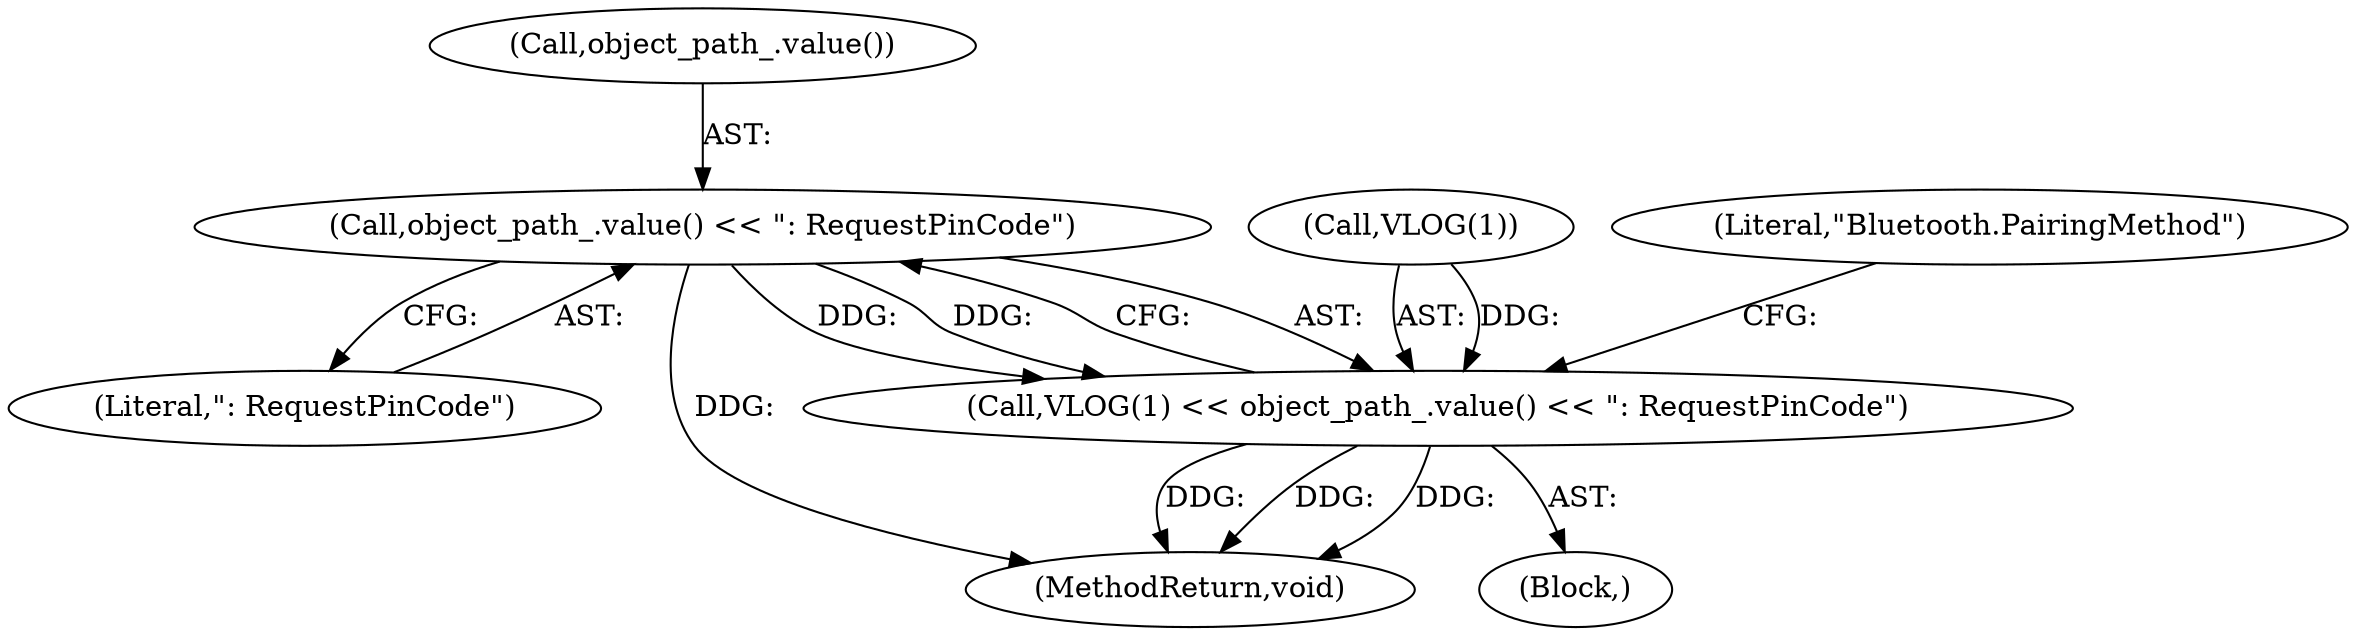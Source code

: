 digraph "1_Chrome_d358f57009b85fb7440208afa5ba87636b491889_23@del" {
"1000113" [label="(Call,object_path_.value() << \": RequestPinCode\")"];
"1000110" [label="(Call,VLOG(1) << object_path_.value() << \": RequestPinCode\")"];
"1000115" [label="(Literal,\": RequestPinCode\")"];
"1000111" [label="(Call,VLOG(1))"];
"1000117" [label="(Literal,\"Bluetooth.PairingMethod\")"];
"1000114" [label="(Call,object_path_.value())"];
"1000132" [label="(MethodReturn,void)"];
"1000103" [label="(Block,)"];
"1000113" [label="(Call,object_path_.value() << \": RequestPinCode\")"];
"1000110" [label="(Call,VLOG(1) << object_path_.value() << \": RequestPinCode\")"];
"1000113" -> "1000110"  [label="AST: "];
"1000113" -> "1000115"  [label="CFG: "];
"1000114" -> "1000113"  [label="AST: "];
"1000115" -> "1000113"  [label="AST: "];
"1000110" -> "1000113"  [label="CFG: "];
"1000113" -> "1000132"  [label="DDG: "];
"1000113" -> "1000110"  [label="DDG: "];
"1000113" -> "1000110"  [label="DDG: "];
"1000110" -> "1000103"  [label="AST: "];
"1000111" -> "1000110"  [label="AST: "];
"1000117" -> "1000110"  [label="CFG: "];
"1000110" -> "1000132"  [label="DDG: "];
"1000110" -> "1000132"  [label="DDG: "];
"1000110" -> "1000132"  [label="DDG: "];
"1000111" -> "1000110"  [label="DDG: "];
}
